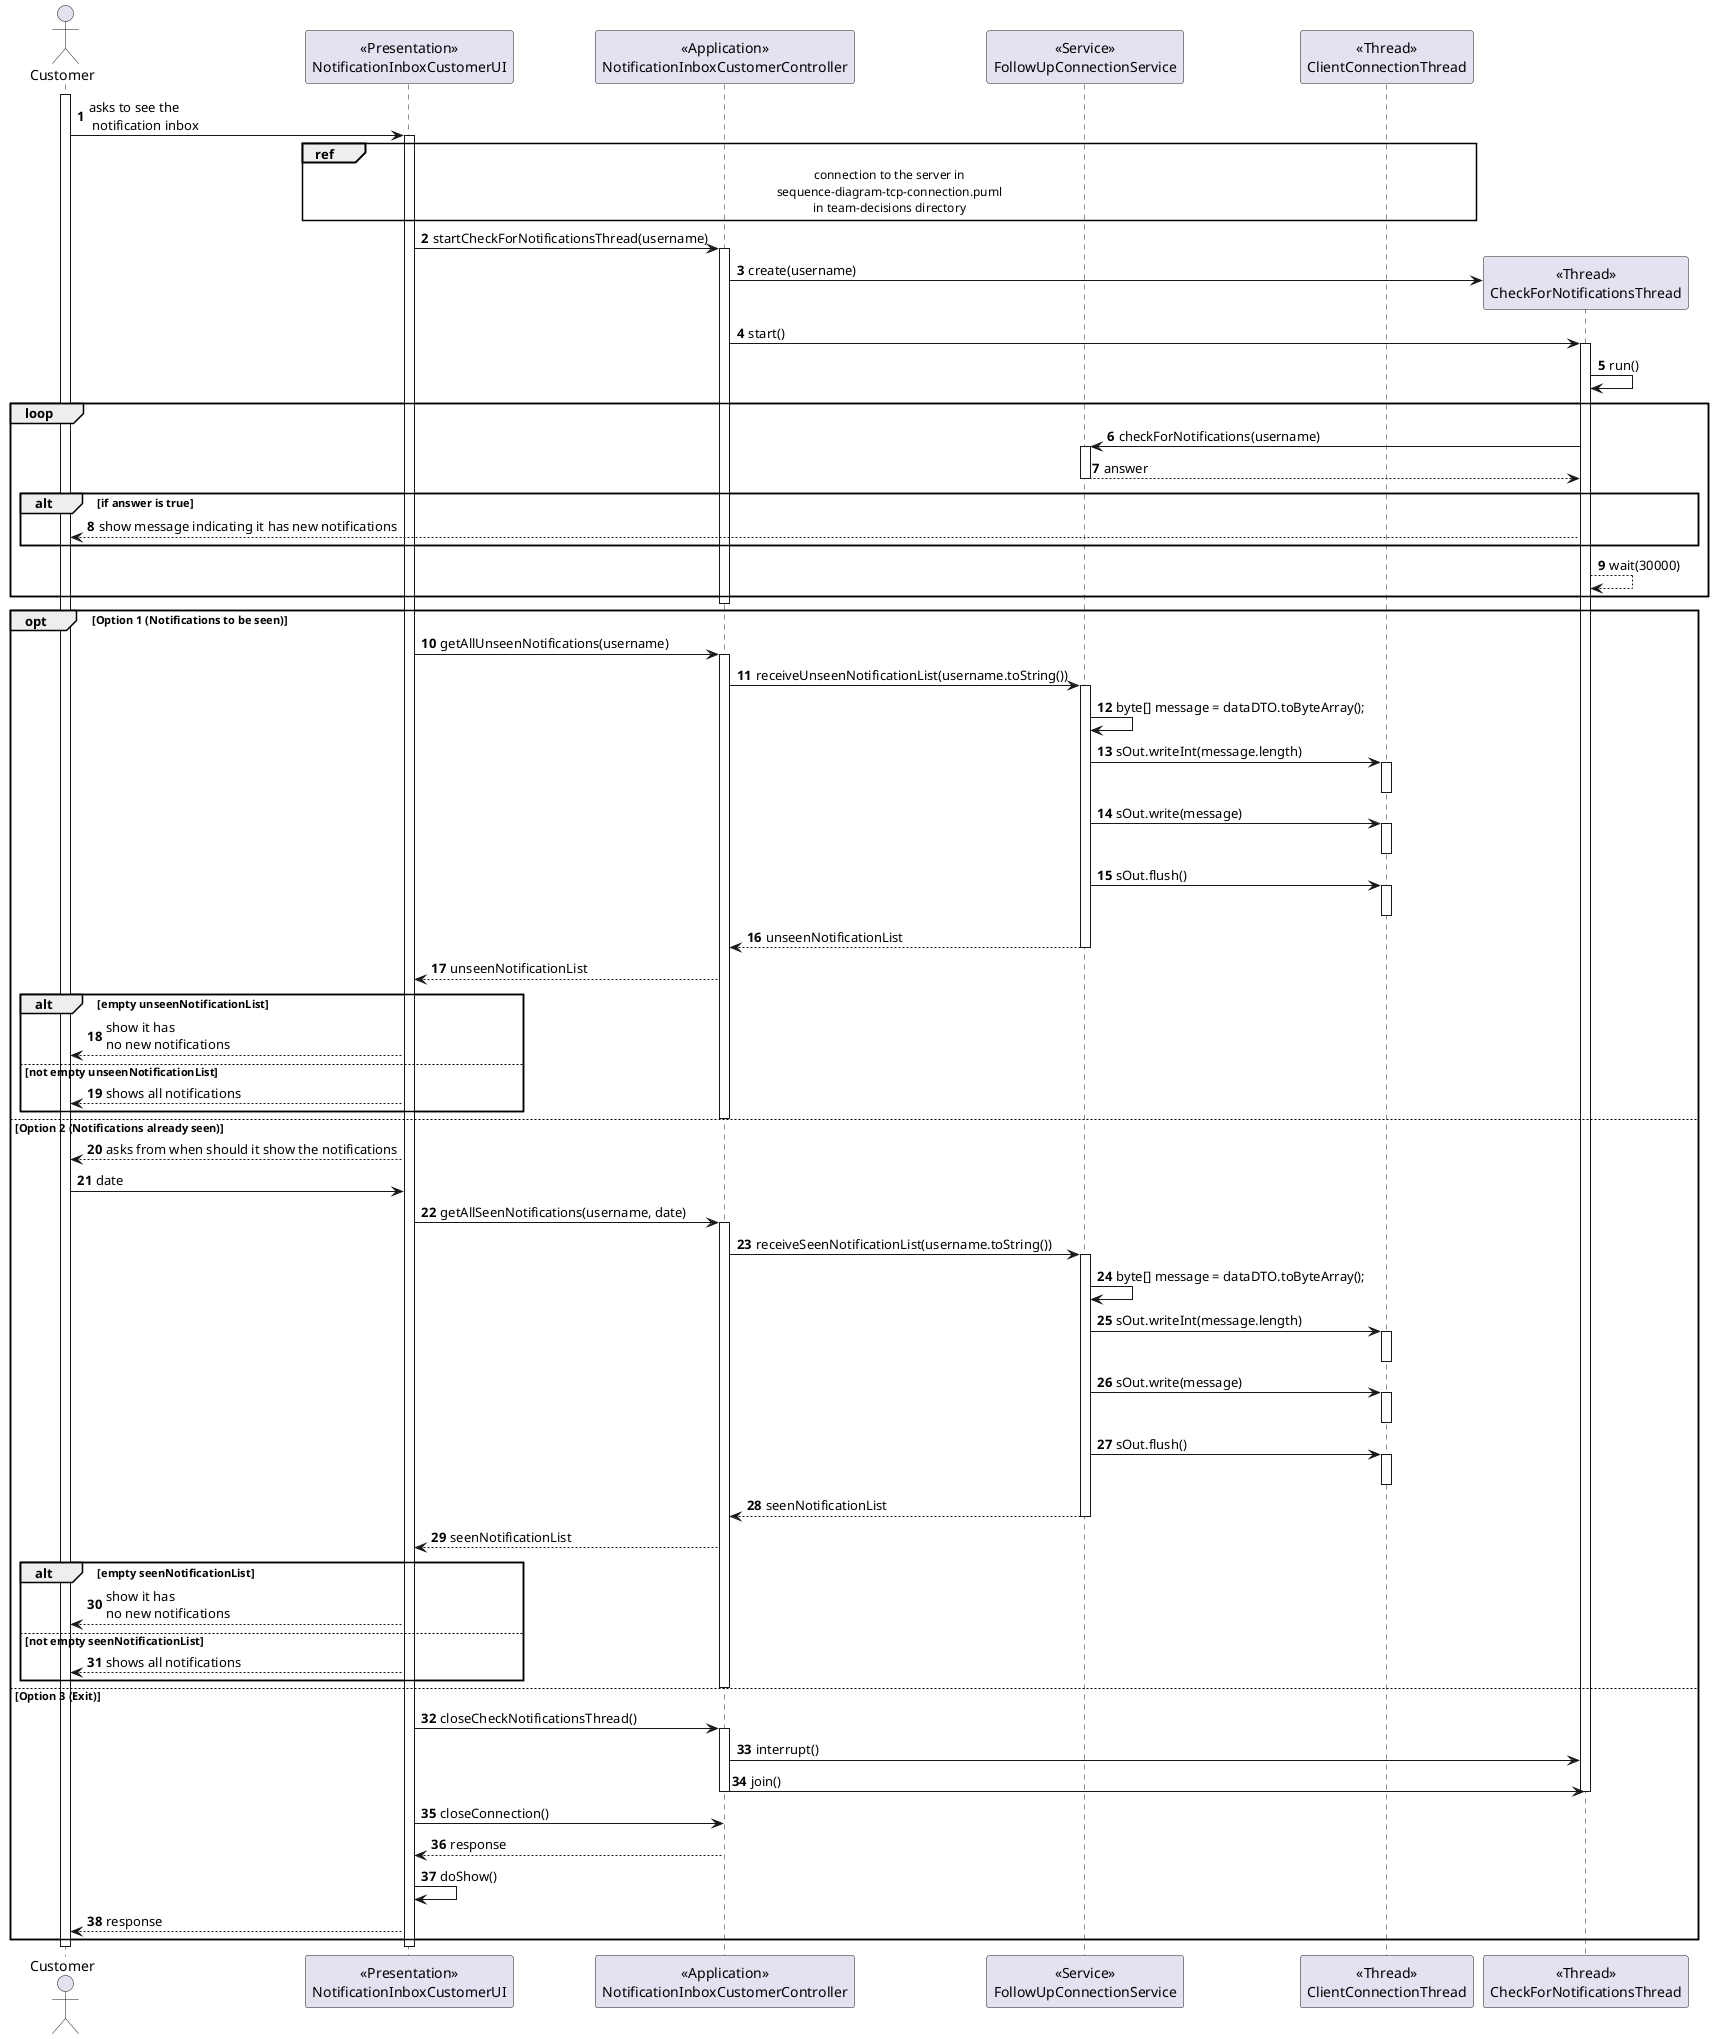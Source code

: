 @startuml
'https://plantuml.com/sequence-diagram

autonumber
actor "Customer" as ACTOR
participant "<<Presentation>>\nNotificationInboxCustomerUI" as UI
participant "<<Application>>\nNotificationInboxCustomerController" as CTRL
participant "<<Service>>\nFollowUpConnectionService" as SERVICE
participant "<<Thread>>\nClientConnectionThread" as CLITHREAD
participant "<<Thread>>\nCheckForNotificationsThread" as THREAD

activate ACTOR

    ACTOR -> UI : asks to see the\n notification inbox

    activate UI

        ref over UI, CLITHREAD
        connection to the server in
        sequence-diagram-tcp-connection.puml
        in team-decisions directory
        end

        UI -> CTRL : startCheckForNotificationsThread(username)

        activate CTRL

            CTRL -> THREAD** : create(username)

            CTRL -> THREAD : start()

            activate THREAD

                THREAD -> THREAD : run()

                loop

                    THREAD -> SERVICE : checkForNotifications(username)

                    activate SERVICE

                        SERVICE --> THREAD : answer

                    deactivate SERVICE

                    alt if answer is true

                        THREAD --> ACTOR : show message indicating it has new notifications
                    end

                    THREAD --> THREAD : wait(30000)

                end

        deactivate CTRL

        opt Option 1 (Notifications to be seen)

            UI -> CTRL : getAllUnseenNotifications(username)

            activate CTRL

                CTRL -> SERVICE : receiveUnseenNotificationList(username.toString())

                activate SERVICE

                   SERVICE -> SERVICE : byte[] message = dataDTO.toByteArray();

                   SERVICE -> CLITHREAD : sOut.writeInt(message.length)

                   activate CLITHREAD

                   deactivate CLITHREAD

                   SERVICE -> CLITHREAD : sOut.write(message)

                   activate CLITHREAD

                   deactivate CLITHREAD

                   SERVICE -> CLITHREAD : sOut.flush()

                   activate CLITHREAD

                   deactivate CLITHREAD

                   SERVICE --> CTRL : unseenNotificationList

                deactivate SERVICE

                CTRL --> UI : unseenNotificationList

                alt empty unseenNotificationList

                    UI --> ACTOR : show it has \nno new notifications

                else not empty unseenNotificationList

                    UI --> ACTOR : shows all notifications

                end

            deactivate CTRL

        else Option 2 (Notifications already seen)

            UI --> ACTOR : asks from when should it show the notifications

            ACTOR -> UI : date

            UI -> CTRL : getAllSeenNotifications(username, date)

            activate CTRL
                            CTRL -> SERVICE : receiveSeenNotificationList(username.toString())

                            activate SERVICE
                               SERVICE -> SERVICE : byte[] message = dataDTO.toByteArray();

                               SERVICE -> CLITHREAD : sOut.writeInt(message.length)

                               activate CLITHREAD

                               deactivate CLITHREAD

                               SERVICE -> CLITHREAD : sOut.write(message)

                               activate CLITHREAD

                               deactivate CLITHREAD

                               SERVICE -> CLITHREAD : sOut.flush()

                               activate CLITHREAD

                               deactivate CLITHREAD

                               SERVICE --> CTRL : seenNotificationList

                            deactivate SERVICE

                            CTRL --> UI : seenNotificationList

                            alt empty seenNotificationList

                                UI --> ACTOR : show it has \nno new notifications

                            else not empty seenNotificationList

                                UI --> ACTOR : shows all notifications

                            end

                        deactivate CTRL

        else Option 3 (Exit)
            UI -> CTRL : closeCheckNotificationsThread()

            activate CTRL

                CTRL -> THREAD : interrupt()

                CTRL -> THREAD : join()

                deactivate THREAD

            deactivate CTRL

            UI -> CTRL : closeConnection()

            CTRL --> UI : response

            UI -> UI : doShow()

            UI --> ACTOR : response

        end

    deactivate UI

deactivate ACTOR

@enduml